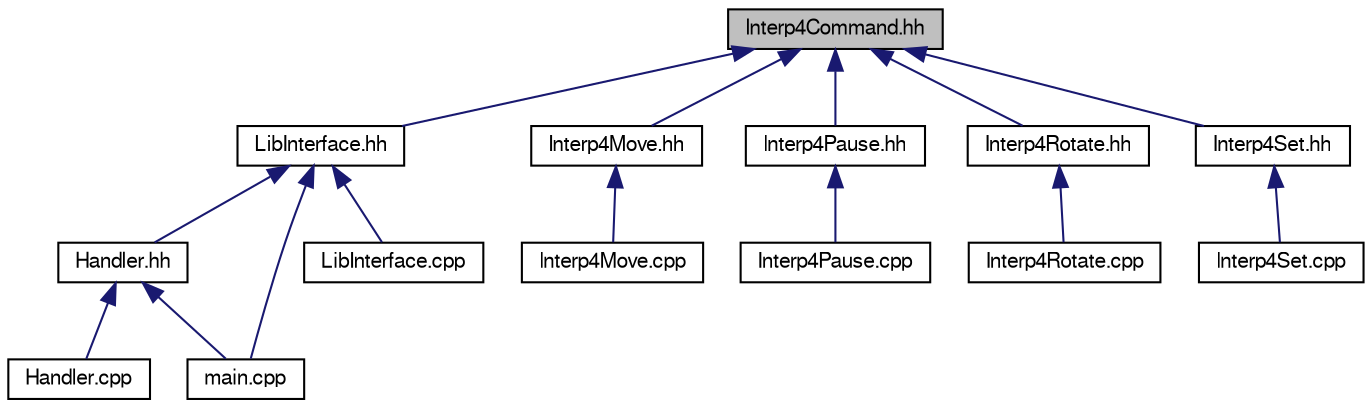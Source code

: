 digraph "Interp4Command.hh"
{
 // LATEX_PDF_SIZE
  edge [fontname="FreeSans",fontsize="10",labelfontname="FreeSans",labelfontsize="10"];
  node [fontname="FreeSans",fontsize="10",shape=record];
  Node1 [label="Interp4Command.hh",height=0.2,width=0.4,color="black", fillcolor="grey75", style="filled", fontcolor="black",tooltip="Definicja klasy Interp4Command."];
  Node1 -> Node2 [dir="back",color="midnightblue",fontsize="10",style="solid",fontname="FreeSans"];
  Node2 [label="LibInterface.hh",height=0.2,width=0.4,color="black", fillcolor="white", style="filled",URL="$LibInterface_8hh.html",tooltip=" "];
  Node2 -> Node3 [dir="back",color="midnightblue",fontsize="10",style="solid",fontname="FreeSans"];
  Node3 [label="Handler.hh",height=0.2,width=0.4,color="black", fillcolor="white", style="filled",URL="$Handler_8hh.html",tooltip=" "];
  Node3 -> Node4 [dir="back",color="midnightblue",fontsize="10",style="solid",fontname="FreeSans"];
  Node4 [label="Handler.cpp",height=0.2,width=0.4,color="black", fillcolor="white", style="filled",URL="$Handler_8cpp.html",tooltip=" "];
  Node3 -> Node5 [dir="back",color="midnightblue",fontsize="10",style="solid",fontname="FreeSans"];
  Node5 [label="main.cpp",height=0.2,width=0.4,color="black", fillcolor="white", style="filled",URL="$main_8cpp.html",tooltip=" "];
  Node2 -> Node6 [dir="back",color="midnightblue",fontsize="10",style="solid",fontname="FreeSans"];
  Node6 [label="LibInterface.cpp",height=0.2,width=0.4,color="black", fillcolor="white", style="filled",URL="$LibInterface_8cpp.html",tooltip=" "];
  Node2 -> Node5 [dir="back",color="midnightblue",fontsize="10",style="solid",fontname="FreeSans"];
  Node1 -> Node7 [dir="back",color="midnightblue",fontsize="10",style="solid",fontname="FreeSans"];
  Node7 [label="Interp4Move.hh",height=0.2,width=0.4,color="black", fillcolor="white", style="filled",URL="$Interp4Move_8hh.html",tooltip="Definicja klasy Interp4Move."];
  Node7 -> Node8 [dir="back",color="midnightblue",fontsize="10",style="solid",fontname="FreeSans"];
  Node8 [label="Interp4Move.cpp",height=0.2,width=0.4,color="black", fillcolor="white", style="filled",URL="$Interp4Move_8cpp.html",tooltip=" "];
  Node1 -> Node9 [dir="back",color="midnightblue",fontsize="10",style="solid",fontname="FreeSans"];
  Node9 [label="Interp4Pause.hh",height=0.2,width=0.4,color="black", fillcolor="white", style="filled",URL="$Interp4Pause_8hh.html",tooltip="Definicja klasy Interp4Pause."];
  Node9 -> Node10 [dir="back",color="midnightblue",fontsize="10",style="solid",fontname="FreeSans"];
  Node10 [label="Interp4Pause.cpp",height=0.2,width=0.4,color="black", fillcolor="white", style="filled",URL="$Interp4Pause_8cpp.html",tooltip=" "];
  Node1 -> Node11 [dir="back",color="midnightblue",fontsize="10",style="solid",fontname="FreeSans"];
  Node11 [label="Interp4Rotate.hh",height=0.2,width=0.4,color="black", fillcolor="white", style="filled",URL="$Interp4Rotate_8hh.html",tooltip="Definicja klasy Interp4Rotate."];
  Node11 -> Node12 [dir="back",color="midnightblue",fontsize="10",style="solid",fontname="FreeSans"];
  Node12 [label="Interp4Rotate.cpp",height=0.2,width=0.4,color="black", fillcolor="white", style="filled",URL="$Interp4Rotate_8cpp.html",tooltip=" "];
  Node1 -> Node13 [dir="back",color="midnightblue",fontsize="10",style="solid",fontname="FreeSans"];
  Node13 [label="Interp4Set.hh",height=0.2,width=0.4,color="black", fillcolor="white", style="filled",URL="$Interp4Set_8hh.html",tooltip="Definicja klasy Interp4Set."];
  Node13 -> Node14 [dir="back",color="midnightblue",fontsize="10",style="solid",fontname="FreeSans"];
  Node14 [label="Interp4Set.cpp",height=0.2,width=0.4,color="black", fillcolor="white", style="filled",URL="$Interp4Set_8cpp.html",tooltip=" "];
}
